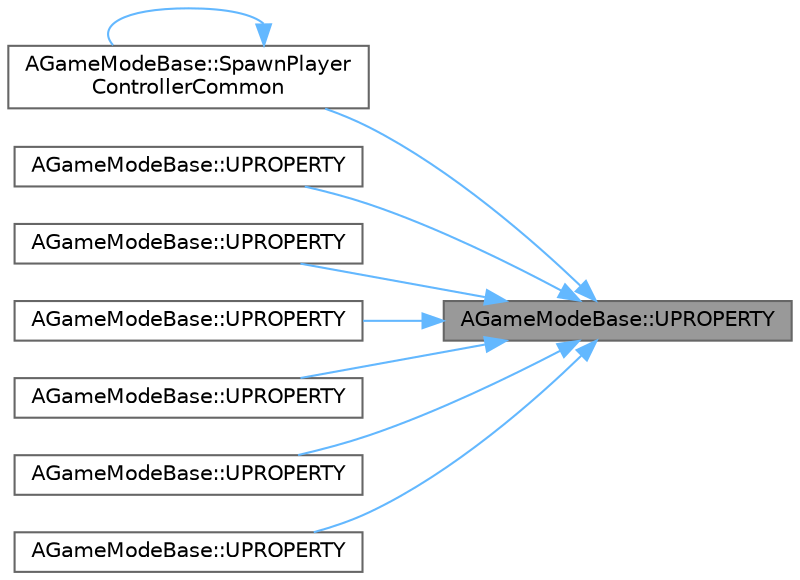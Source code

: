 digraph "AGameModeBase::UPROPERTY"
{
 // INTERACTIVE_SVG=YES
 // LATEX_PDF_SIZE
  bgcolor="transparent";
  edge [fontname=Helvetica,fontsize=10,labelfontname=Helvetica,labelfontsize=10];
  node [fontname=Helvetica,fontsize=10,shape=box,height=0.2,width=0.4];
  rankdir="RL";
  Node1 [id="Node000001",label="AGameModeBase::UPROPERTY",height=0.2,width=0.4,color="gray40", fillcolor="grey60", style="filled", fontcolor="black",tooltip="Save options string and parse it when needed."];
  Node1 -> Node2 [id="edge1_Node000001_Node000002",dir="back",color="steelblue1",style="solid",tooltip=" "];
  Node2 [id="Node000002",label="AGameModeBase::SpawnPlayer\lControllerCommon",height=0.2,width=0.4,color="grey40", fillcolor="white", style="filled",URL="$d3/d04/classAGameModeBase.html#a71554feb33e80a6ae2530f7c2fa8d288",tooltip="Does the work of spawning a player controller of the given class at the given transform."];
  Node2 -> Node2 [id="edge2_Node000002_Node000002",dir="back",color="steelblue1",style="solid",tooltip=" "];
  Node1 -> Node3 [id="edge3_Node000001_Node000003",dir="back",color="steelblue1",style="solid",tooltip=" "];
  Node3 [id="Node000003",label="AGameModeBase::UPROPERTY",height=0.2,width=0.4,color="grey40", fillcolor="white", style="filled",URL="$d3/d04/classAGameModeBase.html#a36dde243084ea3270ff513940088f90b",tooltip="Whether the game perform map travels using SeamlessTravel() which loads in the background and doesn't..."];
  Node1 -> Node4 [id="edge4_Node000001_Node000004",dir="back",color="steelblue1",style="solid",tooltip=" "];
  Node4 [id="Node000004",label="AGameModeBase::UPROPERTY",height=0.2,width=0.4,color="grey40", fillcolor="white", style="filled",URL="$d3/d04/classAGameModeBase.html#a3b07869b1b44d660971f00509df1e904",tooltip="The default player name assigned to players that join with no name specified."];
  Node1 -> Node5 [id="edge5_Node000001_Node000005",dir="back",color="steelblue1",style="solid",tooltip=" "];
  Node5 [id="Node000005",label="AGameModeBase::UPROPERTY",height=0.2,width=0.4,color="grey40", fillcolor="white", style="filled",URL="$d3/d04/classAGameModeBase.html#ac09fac4197e84c6971eaa7b9f3d9f77f",tooltip="The default pawn class used by players."];
  Node1 -> Node6 [id="edge6_Node000001_Node000006",dir="back",color="steelblue1",style="solid",tooltip=" "];
  Node6 [id="Node000006",label="AGameModeBase::UPROPERTY",height=0.2,width=0.4,color="grey40", fillcolor="white", style="filled",URL="$d3/d04/classAGameModeBase.html#a8cdf578c19925ba4c006c7ef618ce4b4",tooltip="The PlayerController class used when spectating a network replay."];
  Node1 -> Node7 [id="edge7_Node000001_Node000007",dir="back",color="steelblue1",style="solid",tooltip=" "];
  Node7 [id="Node000007",label="AGameModeBase::UPROPERTY",height=0.2,width=0.4,color="grey40", fillcolor="white", style="filled",URL="$d3/d04/classAGameModeBase.html#a1e41d444416d6cbe7d95d4fd356c65b1",tooltip=" "];
  Node1 -> Node8 [id="edge8_Node000001_Node000008",dir="back",color="steelblue1",style="solid",tooltip=" "];
  Node8 [id="Node000008",label="AGameModeBase::UPROPERTY",height=0.2,width=0.4,color="grey40", fillcolor="white", style="filled",URL="$d3/d04/classAGameModeBase.html#aa13ed35151e7c5fb2f7943869fb888c7",tooltip="The pawn class used by the PlayerController for players when spectating."];
}
